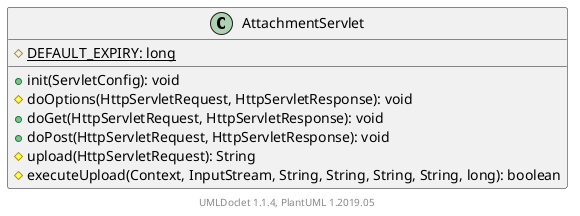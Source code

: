 @startuml

    class AttachmentServlet [[AttachmentServlet.html]] {
        {static} #DEFAULT_EXPIRY: long
        +init(ServletConfig): void
        #doOptions(HttpServletRequest, HttpServletResponse): void
        +doGet(HttpServletRequest, HttpServletResponse): void
        +doPost(HttpServletRequest, HttpServletResponse): void
        #upload(HttpServletRequest): String
        #executeUpload(Context, InputStream, String, String, String, String, long): boolean
    }


    center footer UMLDoclet 1.1.4, PlantUML 1.2019.05
@enduml
